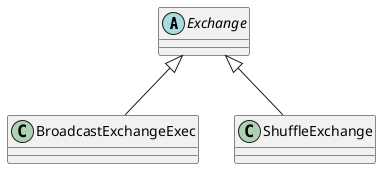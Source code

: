 @startuml

abstract class Exchange

Exchange <|-- BroadcastExchangeExec
Exchange <|-- ShuffleExchange

@enduml
